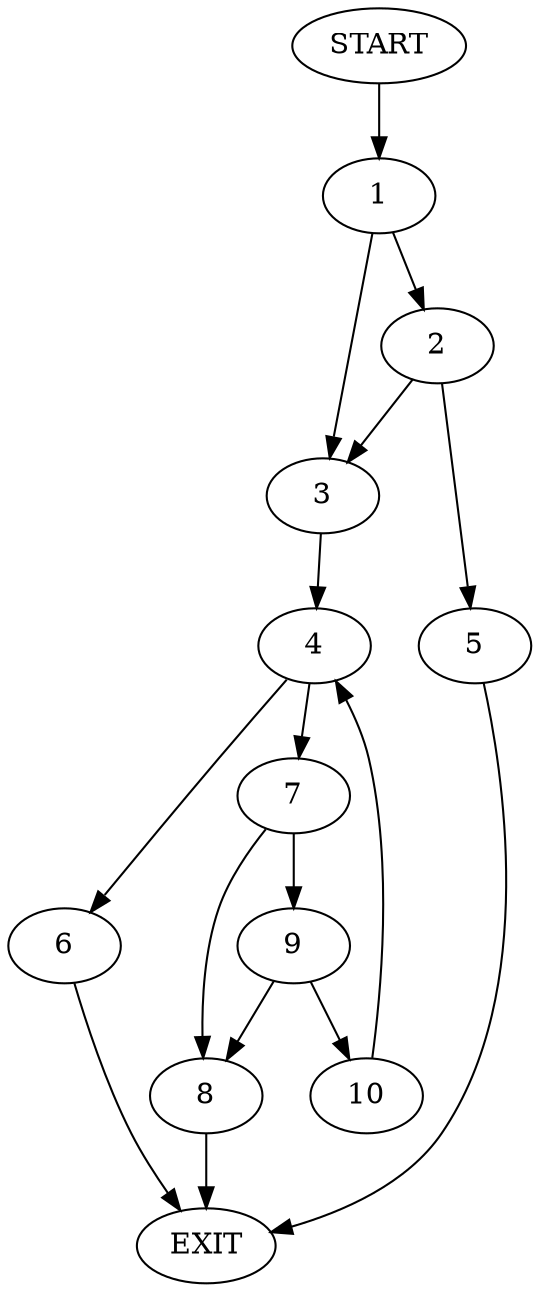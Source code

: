 digraph {
0 [label="START"]
11 [label="EXIT"]
0 -> 1
1 -> 2
1 -> 3
3 -> 4
2 -> 3
2 -> 5
5 -> 11
4 -> 6
4 -> 7
6 -> 11
7 -> 8
7 -> 9
8 -> 11
9 -> 8
9 -> 10
10 -> 4
}
